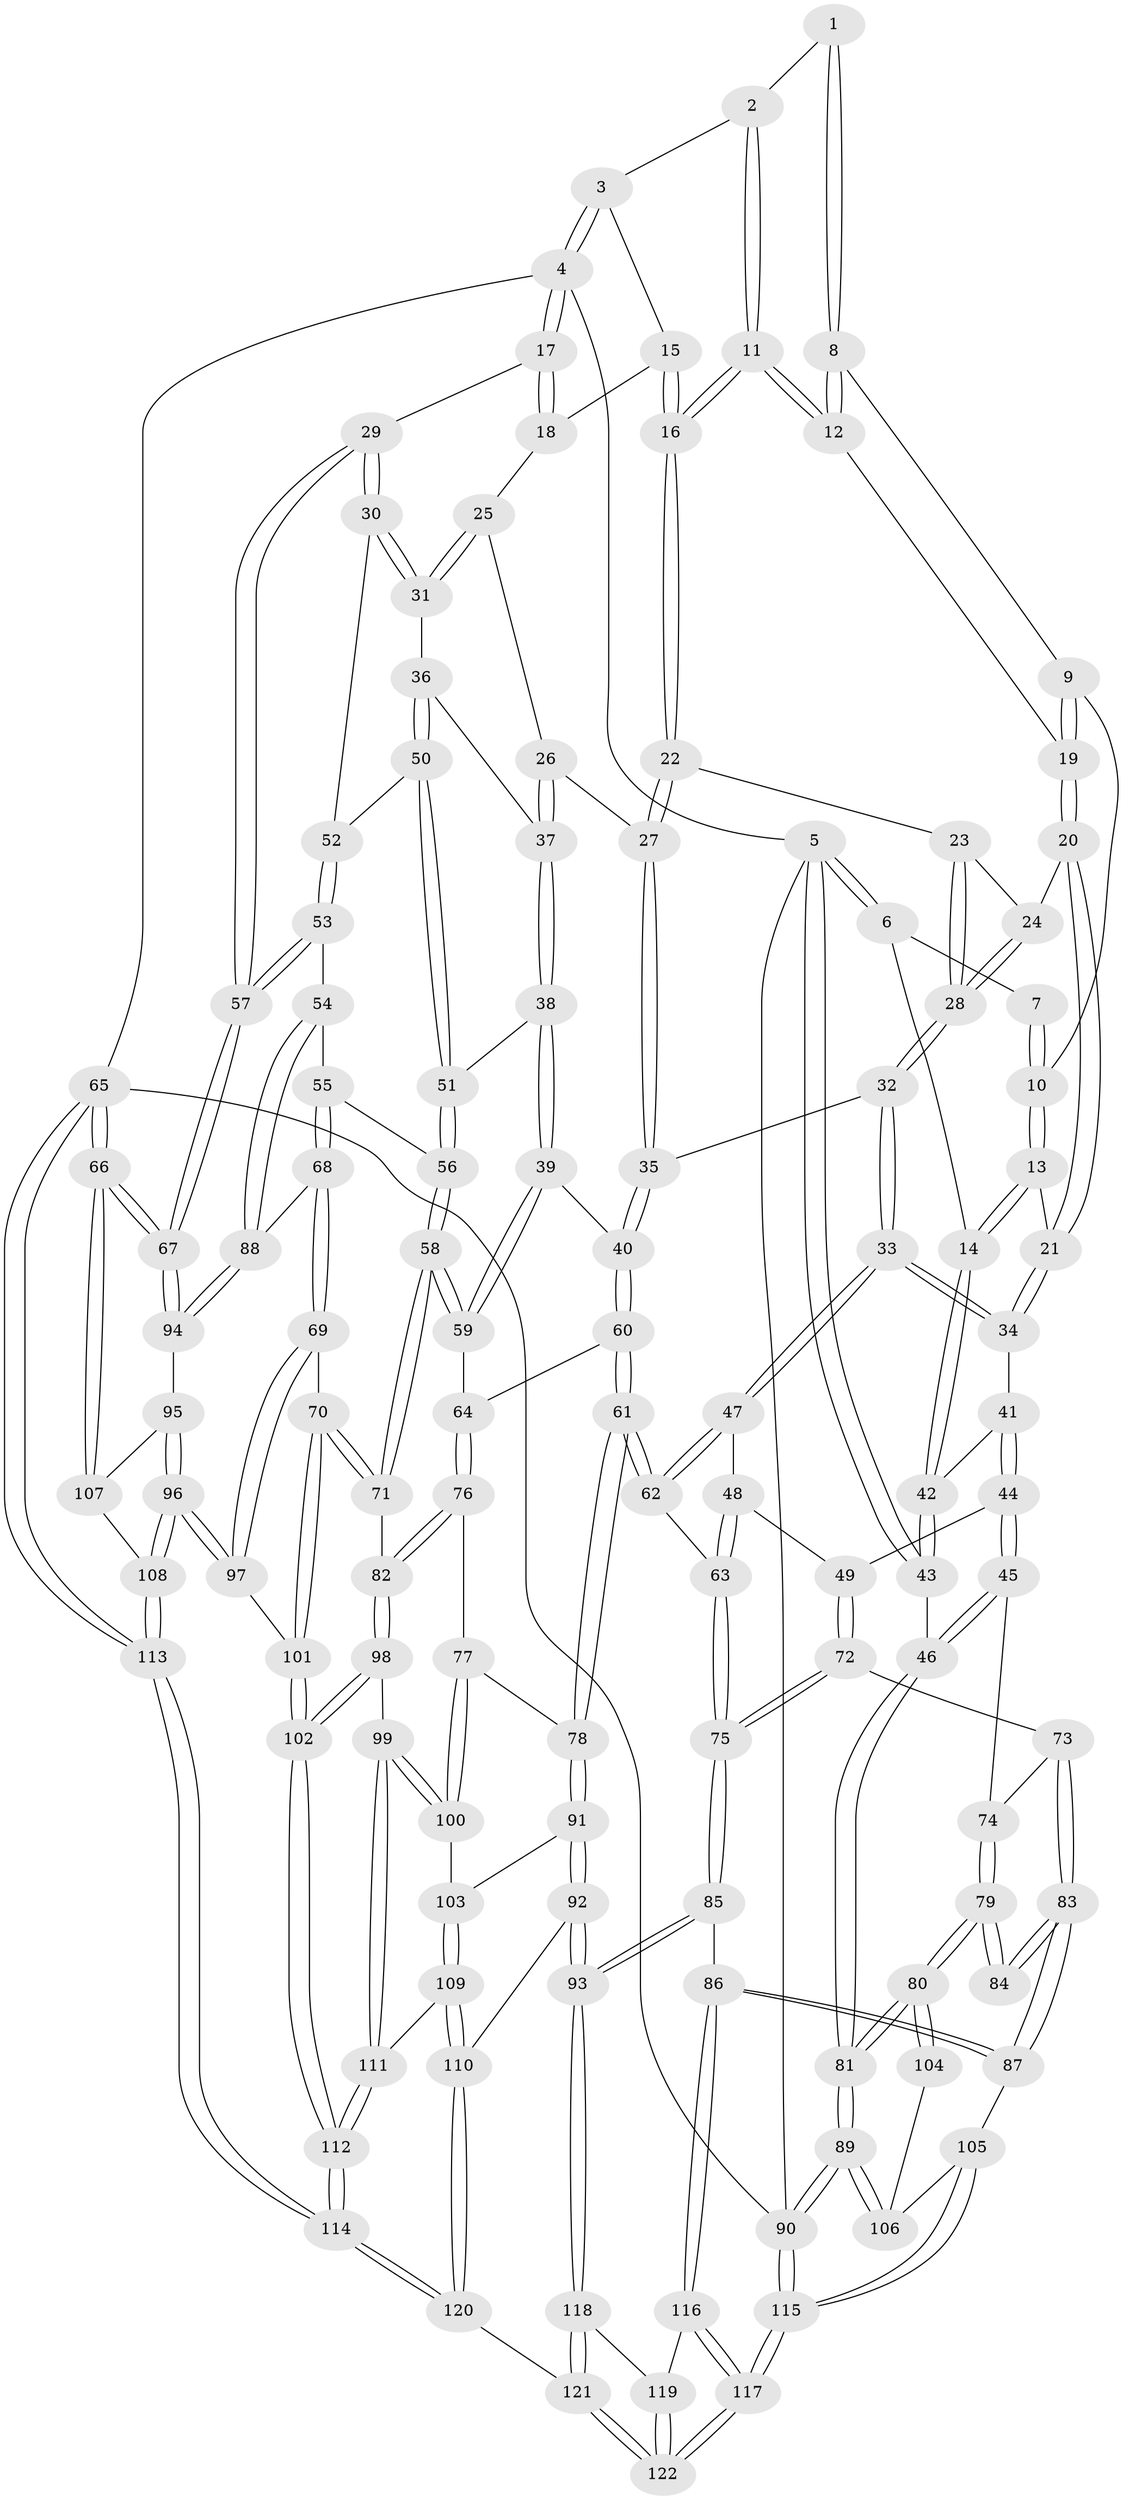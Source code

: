 // Generated by graph-tools (version 1.1) at 2025/03/03/09/25 03:03:11]
// undirected, 122 vertices, 302 edges
graph export_dot {
graph [start="1"]
  node [color=gray90,style=filled];
  1 [pos="+0.5190980462078434+0"];
  2 [pos="+0.5560723947299187+0"];
  3 [pos="+0.9511027634022223+0"];
  4 [pos="+1+0"];
  5 [pos="+0+0"];
  6 [pos="+0+0"];
  7 [pos="+0.1266861558603727+0"];
  8 [pos="+0.43432644858963265+0.02476393403257024"];
  9 [pos="+0.35519895876534036+0.1000291748437061"];
  10 [pos="+0.31847317562626615+0.09800079195580844"];
  11 [pos="+0.5909106032216547+0.16303873411309638"];
  12 [pos="+0.5155447307218248+0.1510239877108067"];
  13 [pos="+0.21238030086997367+0.19930202659116342"];
  14 [pos="+0.17972016430647844+0.210849032146532"];
  15 [pos="+0.8266569200021271+0.021654577109465983"];
  16 [pos="+0.6006432192047169+0.17373048747572875"];
  17 [pos="+1+0.13162162368635535"];
  18 [pos="+0.8281636168976958+0.19338157042108337"];
  19 [pos="+0.41871606826542646+0.17217612516474415"];
  20 [pos="+0.40138894001047337+0.25117732171628016"];
  21 [pos="+0.38022304236103205+0.2666637620900184"];
  22 [pos="+0.6062469016108102+0.19851892079116645"];
  23 [pos="+0.5330241452961922+0.23911655342829521"];
  24 [pos="+0.42538333644512827+0.2599032523625359"];
  25 [pos="+0.8225028475633892+0.2200189920728941"];
  26 [pos="+0.6771005307357322+0.2397469068689243"];
  27 [pos="+0.615210147655916+0.21313101204929016"];
  28 [pos="+0.4807977117945166+0.3176006902456356"];
  29 [pos="+1+0.2775441429271833"];
  30 [pos="+1+0.30335342057551173"];
  31 [pos="+0.882842556448126+0.33136746161274394"];
  32 [pos="+0.5251170323274802+0.461212153592103"];
  33 [pos="+0.43702796207429195+0.47725724648942397"];
  34 [pos="+0.3652268363814323+0.3468313162446553"];
  35 [pos="+0.5514343354071439+0.4630330182356234"];
  36 [pos="+0.8710976966278029+0.347315807323727"];
  37 [pos="+0.730227464889159+0.3748359006977605"];
  38 [pos="+0.6442642402368797+0.4733047808848086"];
  39 [pos="+0.6328362550494795+0.47856303502389713"];
  40 [pos="+0.562028678397741+0.46915735719852797"];
  41 [pos="+0.18700860399301147+0.34374373551868437"];
  42 [pos="+0.13842298531283365+0.2715695595027115"];
  43 [pos="+0+0.3243133692392625"];
  44 [pos="+0.2167887282459348+0.49763237283416145"];
  45 [pos="+0.000598273032253886+0.5645845861045904"];
  46 [pos="+0+0.5030888525813167"];
  47 [pos="+0.43310382037277095+0.48055298115856554"];
  48 [pos="+0.34739514205327066+0.5051207539507752"];
  49 [pos="+0.2580804178751676+0.5256788980559017"];
  50 [pos="+0.8640413258011598+0.4999442146831427"];
  51 [pos="+0.8504213845075537+0.5076067964227148"];
  52 [pos="+0.8888793634099899+0.5124301285677916"];
  53 [pos="+1+0.6173608150616291"];
  54 [pos="+1+0.6484688440445627"];
  55 [pos="+0.8600868886959337+0.6308865239130785"];
  56 [pos="+0.8134143271669068+0.5861855976426087"];
  57 [pos="+1+0.6029867211169097"];
  58 [pos="+0.7273550294607046+0.6522602903929114"];
  59 [pos="+0.7223245717723346+0.644957941906561"];
  60 [pos="+0.5601040326871835+0.5525340321087016"];
  61 [pos="+0.4886944527095233+0.7314075354866372"];
  62 [pos="+0.43037101845143294+0.6990880705397469"];
  63 [pos="+0.37317518791195237+0.709416064003179"];
  64 [pos="+0.5899062656628441+0.6341514243017584"];
  65 [pos="+1+1"];
  66 [pos="+1+1"];
  67 [pos="+1+0.9640623460497567"];
  68 [pos="+0.8119325672477017+0.7419091284050133"];
  69 [pos="+0.80739049333103+0.7429794736509712"];
  70 [pos="+0.7402314049992968+0.7254851786486327"];
  71 [pos="+0.7280303092044749+0.7189378688961767"];
  72 [pos="+0.25409453312687935+0.646439655642444"];
  73 [pos="+0.25371475216883804+0.646674252200358"];
  74 [pos="+0.05619179568532808+0.6409225146694905"];
  75 [pos="+0.3321034763370432+0.7198682114798737"];
  76 [pos="+0.5913806526342358+0.7423814496431713"];
  77 [pos="+0.5829778465660538+0.7464029395829366"];
  78 [pos="+0.49809967588724086+0.7417705471157748"];
  79 [pos="+0.09891285802594263+0.757616295209258"];
  80 [pos="+0+0.9522811212632423"];
  81 [pos="+0+0.9576606723315354"];
  82 [pos="+0.7144073651162107+0.72608154098979"];
  83 [pos="+0.13504396372681232+0.7745535195413734"];
  84 [pos="+0.1282436595112542+0.7720720224181803"];
  85 [pos="+0.324789612662858+0.7467721660509753"];
  86 [pos="+0.21212064446657966+0.8636819276258833"];
  87 [pos="+0.19655386480383497+0.8571946712245052"];
  88 [pos="+0.9188126627356815+0.7369577198051609"];
  89 [pos="+0+1"];
  90 [pos="+0+1"];
  91 [pos="+0.47520292530895686+0.8143611457675117"];
  92 [pos="+0.40798995818718997+0.8951999364390858"];
  93 [pos="+0.40739851979372027+0.8954739753862632"];
  94 [pos="+0.9375307961782582+0.8207611315165741"];
  95 [pos="+0.9302751119445142+0.8316478029748633"];
  96 [pos="+0.8500080888846627+0.886849461099243"];
  97 [pos="+0.8416943481425904+0.8817843014199096"];
  98 [pos="+0.6987683262078285+0.7848122260212088"];
  99 [pos="+0.6495596521366083+0.8832873109353889"];
  100 [pos="+0.5915725221627696+0.8011420186929956"];
  101 [pos="+0.7603719924315455+0.8958970857273826"];
  102 [pos="+0.7266841131942166+0.9231310087689888"];
  103 [pos="+0.5583482826720905+0.8894505053822687"];
  104 [pos="+0.07263964684530987+0.8584542266054899"];
  105 [pos="+0.15281232301397157+0.8871506566082972"];
  106 [pos="+0.07994149172227072+0.8891412424572311"];
  107 [pos="+0.9484465061571711+0.9025281529939738"];
  108 [pos="+0.8683443866278552+0.9304202107143735"];
  109 [pos="+0.5600730500186015+0.8953326867974988"];
  110 [pos="+0.5255344516852766+0.9372069089029438"];
  111 [pos="+0.6514350374613741+0.9143197848545094"];
  112 [pos="+0.6904080373856339+0.9655497295168817"];
  113 [pos="+0.9021039517790894+1"];
  114 [pos="+0.694895821491442+1"];
  115 [pos="+0+1"];
  116 [pos="+0.22834305632414392+0.8864233746793334"];
  117 [pos="+0+1"];
  118 [pos="+0.40440959226138573+0.8989703499235248"];
  119 [pos="+0.2432144279443954+0.8986194508078629"];
  120 [pos="+0.6037179423511052+1"];
  121 [pos="+0.3928578058685042+1"];
  122 [pos="+0.33421055569885977+1"];
  1 -- 2;
  1 -- 8;
  1 -- 8;
  2 -- 3;
  2 -- 11;
  2 -- 11;
  3 -- 4;
  3 -- 4;
  3 -- 15;
  4 -- 5;
  4 -- 17;
  4 -- 17;
  4 -- 65;
  5 -- 6;
  5 -- 6;
  5 -- 43;
  5 -- 43;
  5 -- 90;
  6 -- 7;
  6 -- 14;
  7 -- 10;
  7 -- 10;
  8 -- 9;
  8 -- 12;
  8 -- 12;
  9 -- 10;
  9 -- 19;
  9 -- 19;
  10 -- 13;
  10 -- 13;
  11 -- 12;
  11 -- 12;
  11 -- 16;
  11 -- 16;
  12 -- 19;
  13 -- 14;
  13 -- 14;
  13 -- 21;
  14 -- 42;
  14 -- 42;
  15 -- 16;
  15 -- 16;
  15 -- 18;
  16 -- 22;
  16 -- 22;
  17 -- 18;
  17 -- 18;
  17 -- 29;
  18 -- 25;
  19 -- 20;
  19 -- 20;
  20 -- 21;
  20 -- 21;
  20 -- 24;
  21 -- 34;
  21 -- 34;
  22 -- 23;
  22 -- 27;
  22 -- 27;
  23 -- 24;
  23 -- 28;
  23 -- 28;
  24 -- 28;
  24 -- 28;
  25 -- 26;
  25 -- 31;
  25 -- 31;
  26 -- 27;
  26 -- 37;
  26 -- 37;
  27 -- 35;
  27 -- 35;
  28 -- 32;
  28 -- 32;
  29 -- 30;
  29 -- 30;
  29 -- 57;
  29 -- 57;
  30 -- 31;
  30 -- 31;
  30 -- 52;
  31 -- 36;
  32 -- 33;
  32 -- 33;
  32 -- 35;
  33 -- 34;
  33 -- 34;
  33 -- 47;
  33 -- 47;
  34 -- 41;
  35 -- 40;
  35 -- 40;
  36 -- 37;
  36 -- 50;
  36 -- 50;
  37 -- 38;
  37 -- 38;
  38 -- 39;
  38 -- 39;
  38 -- 51;
  39 -- 40;
  39 -- 59;
  39 -- 59;
  40 -- 60;
  40 -- 60;
  41 -- 42;
  41 -- 44;
  41 -- 44;
  42 -- 43;
  42 -- 43;
  43 -- 46;
  44 -- 45;
  44 -- 45;
  44 -- 49;
  45 -- 46;
  45 -- 46;
  45 -- 74;
  46 -- 81;
  46 -- 81;
  47 -- 48;
  47 -- 62;
  47 -- 62;
  48 -- 49;
  48 -- 63;
  48 -- 63;
  49 -- 72;
  49 -- 72;
  50 -- 51;
  50 -- 51;
  50 -- 52;
  51 -- 56;
  51 -- 56;
  52 -- 53;
  52 -- 53;
  53 -- 54;
  53 -- 57;
  53 -- 57;
  54 -- 55;
  54 -- 88;
  54 -- 88;
  55 -- 56;
  55 -- 68;
  55 -- 68;
  56 -- 58;
  56 -- 58;
  57 -- 67;
  57 -- 67;
  58 -- 59;
  58 -- 59;
  58 -- 71;
  58 -- 71;
  59 -- 64;
  60 -- 61;
  60 -- 61;
  60 -- 64;
  61 -- 62;
  61 -- 62;
  61 -- 78;
  61 -- 78;
  62 -- 63;
  63 -- 75;
  63 -- 75;
  64 -- 76;
  64 -- 76;
  65 -- 66;
  65 -- 66;
  65 -- 113;
  65 -- 113;
  65 -- 90;
  66 -- 67;
  66 -- 67;
  66 -- 107;
  66 -- 107;
  67 -- 94;
  67 -- 94;
  68 -- 69;
  68 -- 69;
  68 -- 88;
  69 -- 70;
  69 -- 97;
  69 -- 97;
  70 -- 71;
  70 -- 71;
  70 -- 101;
  70 -- 101;
  71 -- 82;
  72 -- 73;
  72 -- 75;
  72 -- 75;
  73 -- 74;
  73 -- 83;
  73 -- 83;
  74 -- 79;
  74 -- 79;
  75 -- 85;
  75 -- 85;
  76 -- 77;
  76 -- 82;
  76 -- 82;
  77 -- 78;
  77 -- 100;
  77 -- 100;
  78 -- 91;
  78 -- 91;
  79 -- 80;
  79 -- 80;
  79 -- 84;
  79 -- 84;
  80 -- 81;
  80 -- 81;
  80 -- 104;
  80 -- 104;
  81 -- 89;
  81 -- 89;
  82 -- 98;
  82 -- 98;
  83 -- 84;
  83 -- 84;
  83 -- 87;
  83 -- 87;
  85 -- 86;
  85 -- 93;
  85 -- 93;
  86 -- 87;
  86 -- 87;
  86 -- 116;
  86 -- 116;
  87 -- 105;
  88 -- 94;
  88 -- 94;
  89 -- 90;
  89 -- 90;
  89 -- 106;
  89 -- 106;
  90 -- 115;
  90 -- 115;
  91 -- 92;
  91 -- 92;
  91 -- 103;
  92 -- 93;
  92 -- 93;
  92 -- 110;
  93 -- 118;
  93 -- 118;
  94 -- 95;
  95 -- 96;
  95 -- 96;
  95 -- 107;
  96 -- 97;
  96 -- 97;
  96 -- 108;
  96 -- 108;
  97 -- 101;
  98 -- 99;
  98 -- 102;
  98 -- 102;
  99 -- 100;
  99 -- 100;
  99 -- 111;
  99 -- 111;
  100 -- 103;
  101 -- 102;
  101 -- 102;
  102 -- 112;
  102 -- 112;
  103 -- 109;
  103 -- 109;
  104 -- 106;
  105 -- 106;
  105 -- 115;
  105 -- 115;
  107 -- 108;
  108 -- 113;
  108 -- 113;
  109 -- 110;
  109 -- 110;
  109 -- 111;
  110 -- 120;
  110 -- 120;
  111 -- 112;
  111 -- 112;
  112 -- 114;
  112 -- 114;
  113 -- 114;
  113 -- 114;
  114 -- 120;
  114 -- 120;
  115 -- 117;
  115 -- 117;
  116 -- 117;
  116 -- 117;
  116 -- 119;
  117 -- 122;
  117 -- 122;
  118 -- 119;
  118 -- 121;
  118 -- 121;
  119 -- 122;
  119 -- 122;
  120 -- 121;
  121 -- 122;
  121 -- 122;
}
